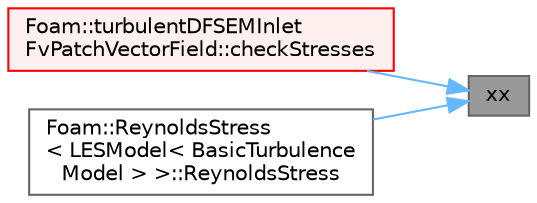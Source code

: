 digraph "xx"
{
 // LATEX_PDF_SIZE
  bgcolor="transparent";
  edge [fontname=Helvetica,fontsize=10,labelfontname=Helvetica,labelfontsize=10];
  node [fontname=Helvetica,fontsize=10,shape=box,height=0.2,width=0.4];
  rankdir="RL";
  Node1 [id="Node000001",label="xx",height=0.2,width=0.4,color="gray40", fillcolor="grey60", style="filled", fontcolor="black",tooltip=" "];
  Node1 -> Node2 [id="edge1_Node000001_Node000002",dir="back",color="steelblue1",style="solid",tooltip=" "];
  Node2 [id="Node000002",label="Foam::turbulentDFSEMInlet\lFvPatchVectorField::checkStresses",height=0.2,width=0.4,color="red", fillcolor="#FFF0F0", style="filled",URL="$classFoam_1_1turbulentDFSEMInletFvPatchVectorField.html#a1317d431ae3a0037f97cd338bbed2c9d",tooltip=" "];
  Node1 -> Node5 [id="edge2_Node000001_Node000005",dir="back",color="steelblue1",style="solid",tooltip=" "];
  Node5 [id="Node000005",label="Foam::ReynoldsStress\l\< LESModel\< BasicTurbulence\lModel \> \>::ReynoldsStress",height=0.2,width=0.4,color="grey40", fillcolor="white", style="filled",URL="$classFoam_1_1ReynoldsStress.html#ad77bc0be954d5ad60c35d821c879eaec",tooltip=" "];
}
